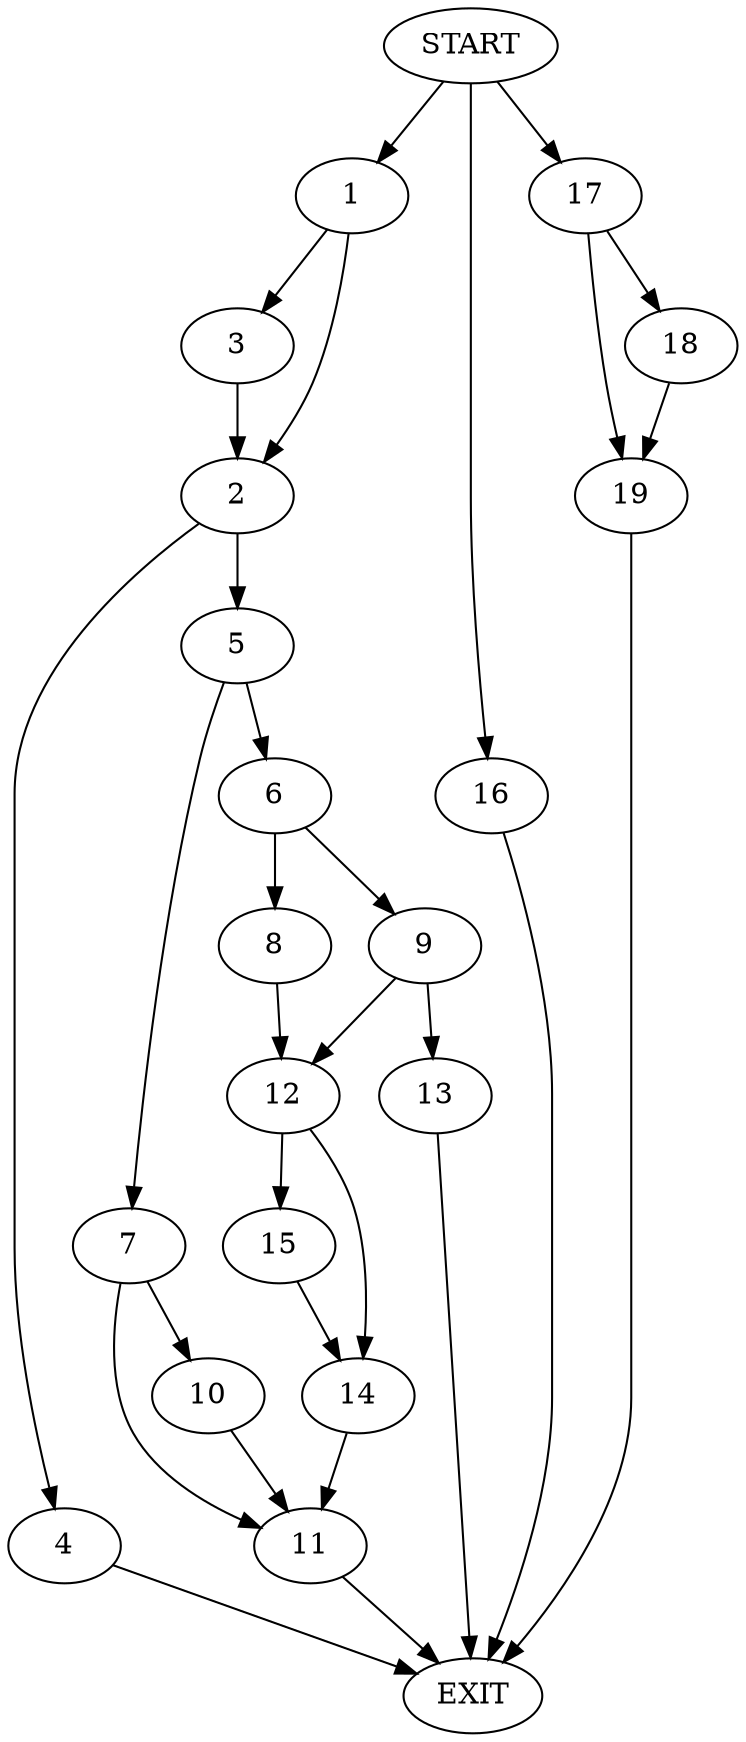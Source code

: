 digraph {
0 [label="START"]
20 [label="EXIT"]
0 -> 1
1 -> 2
1 -> 3
2 -> 4
2 -> 5
3 -> 2
5 -> 6
5 -> 7
4 -> 20
6 -> 8
6 -> 9
7 -> 10
7 -> 11
8 -> 12
9 -> 12
9 -> 13
12 -> 14
12 -> 15
13 -> 20
14 -> 11
15 -> 14
11 -> 20
10 -> 11
0 -> 16
16 -> 20
0 -> 17
17 -> 18
17 -> 19
19 -> 20
18 -> 19
}
